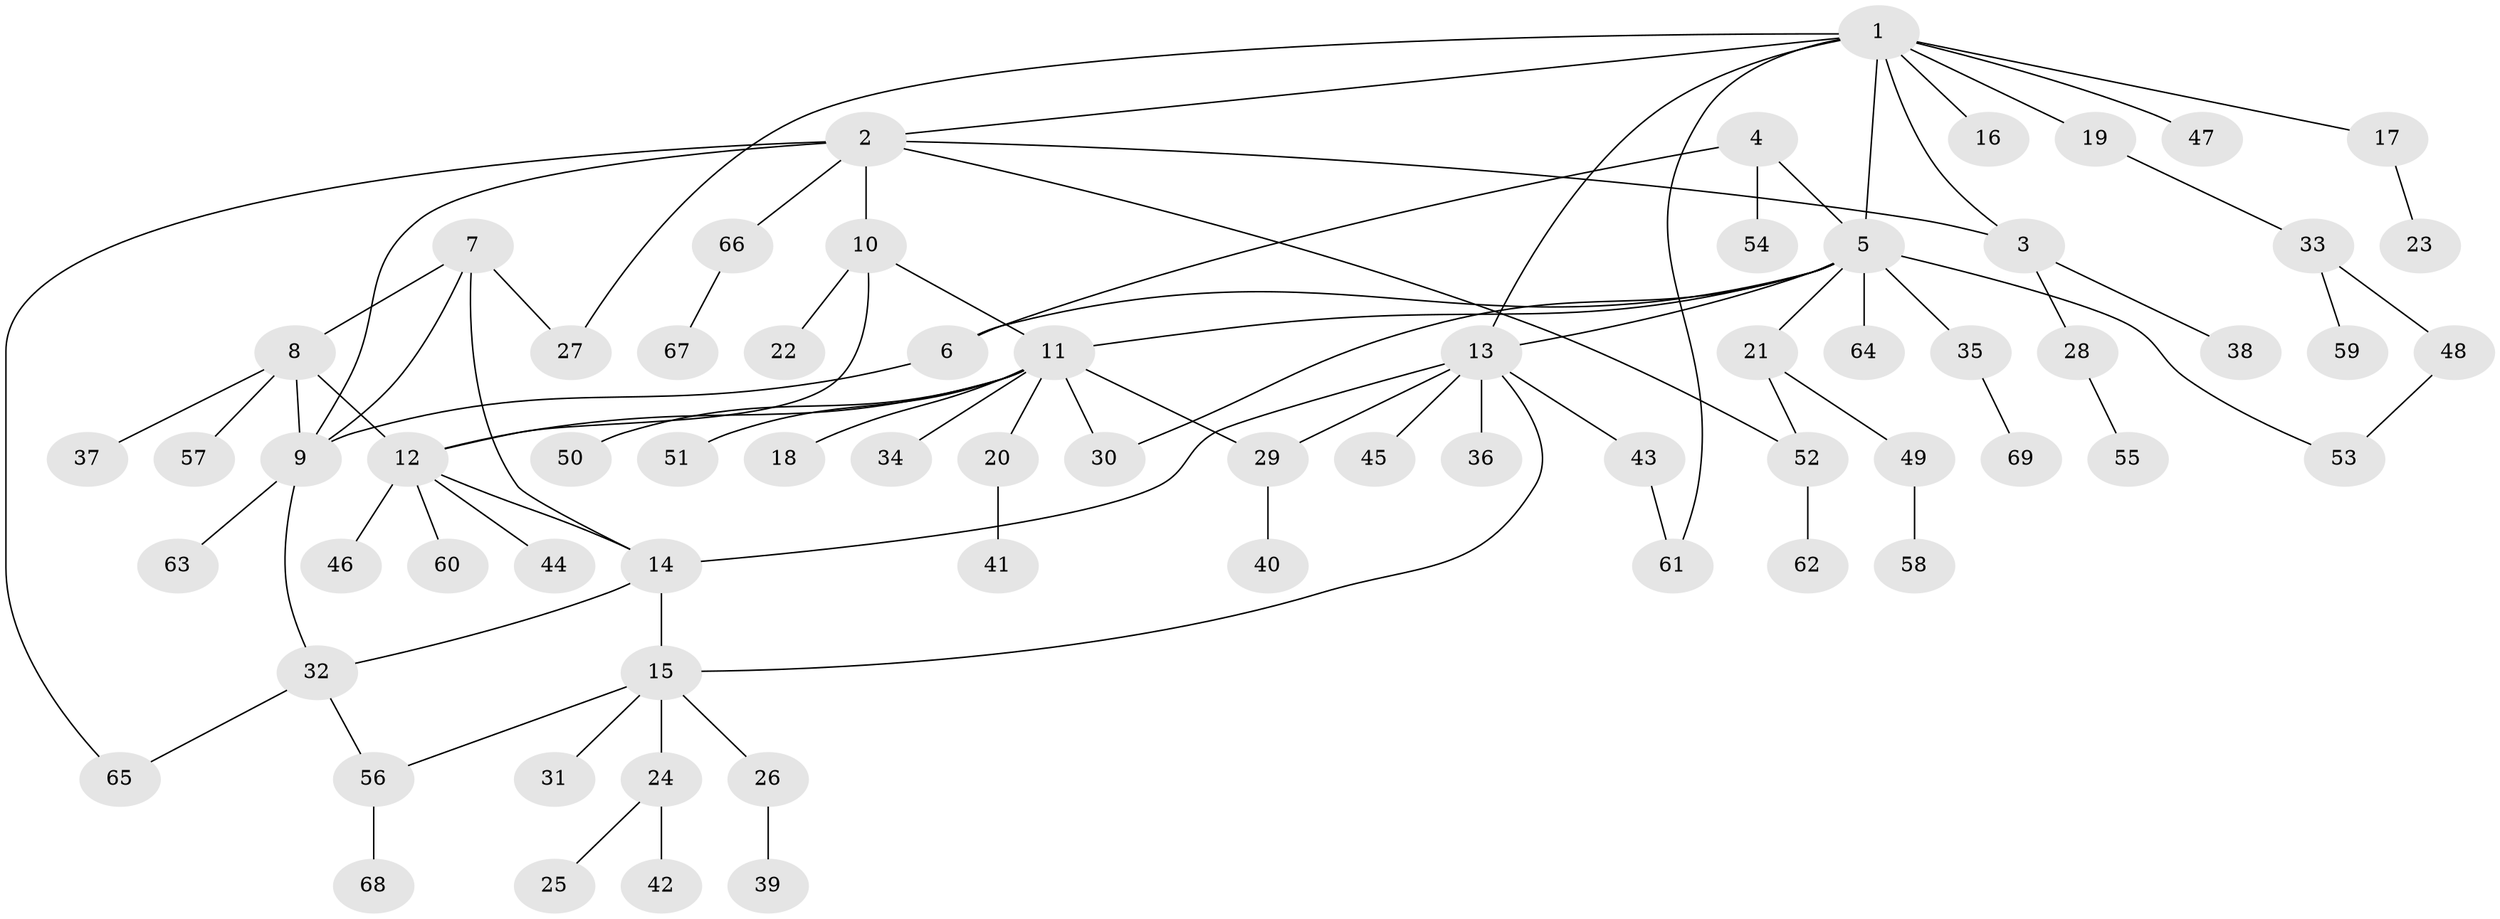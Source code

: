 // coarse degree distribution, {10: 0.02, 7: 0.04, 4: 0.04, 3: 0.1, 16: 0.02, 6: 0.06, 8: 0.02, 1: 0.54, 2: 0.16}
// Generated by graph-tools (version 1.1) at 2025/42/03/06/25 10:42:14]
// undirected, 69 vertices, 88 edges
graph export_dot {
graph [start="1"]
  node [color=gray90,style=filled];
  1;
  2;
  3;
  4;
  5;
  6;
  7;
  8;
  9;
  10;
  11;
  12;
  13;
  14;
  15;
  16;
  17;
  18;
  19;
  20;
  21;
  22;
  23;
  24;
  25;
  26;
  27;
  28;
  29;
  30;
  31;
  32;
  33;
  34;
  35;
  36;
  37;
  38;
  39;
  40;
  41;
  42;
  43;
  44;
  45;
  46;
  47;
  48;
  49;
  50;
  51;
  52;
  53;
  54;
  55;
  56;
  57;
  58;
  59;
  60;
  61;
  62;
  63;
  64;
  65;
  66;
  67;
  68;
  69;
  1 -- 2;
  1 -- 3;
  1 -- 5;
  1 -- 13;
  1 -- 16;
  1 -- 17;
  1 -- 19;
  1 -- 27;
  1 -- 47;
  1 -- 61;
  2 -- 3;
  2 -- 9;
  2 -- 10;
  2 -- 52;
  2 -- 65;
  2 -- 66;
  3 -- 28;
  3 -- 38;
  4 -- 5;
  4 -- 6;
  4 -- 54;
  5 -- 6;
  5 -- 11;
  5 -- 13;
  5 -- 21;
  5 -- 30;
  5 -- 35;
  5 -- 53;
  5 -- 64;
  6 -- 9;
  7 -- 8;
  7 -- 9;
  7 -- 14;
  7 -- 27;
  8 -- 9;
  8 -- 12;
  8 -- 37;
  8 -- 57;
  9 -- 32;
  9 -- 63;
  10 -- 11;
  10 -- 12;
  10 -- 22;
  11 -- 12;
  11 -- 18;
  11 -- 20;
  11 -- 29;
  11 -- 30;
  11 -- 34;
  11 -- 50;
  11 -- 51;
  12 -- 14;
  12 -- 44;
  12 -- 46;
  12 -- 60;
  13 -- 14;
  13 -- 15;
  13 -- 29;
  13 -- 36;
  13 -- 43;
  13 -- 45;
  14 -- 15;
  14 -- 32;
  15 -- 24;
  15 -- 26;
  15 -- 31;
  15 -- 56;
  17 -- 23;
  19 -- 33;
  20 -- 41;
  21 -- 49;
  21 -- 52;
  24 -- 25;
  24 -- 42;
  26 -- 39;
  28 -- 55;
  29 -- 40;
  32 -- 56;
  32 -- 65;
  33 -- 48;
  33 -- 59;
  35 -- 69;
  43 -- 61;
  48 -- 53;
  49 -- 58;
  52 -- 62;
  56 -- 68;
  66 -- 67;
}
